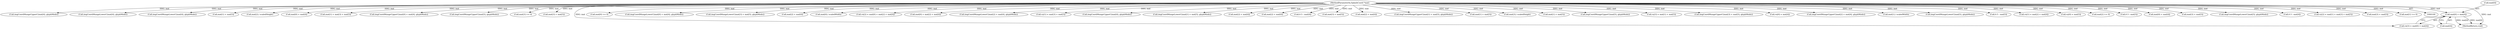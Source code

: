digraph "0_poppler_a9b8ab4657dec65b8b86c225d12c533ad7e984e2@array" {
"1000210" [label="(Call,mat[0] + mat[4])"];
"1000105" [label="(MethodParameterIn,SplashCoord *mat)"];
"1000375" [label="(Call,imgCoordMungeUpperC(mat[4], glyphMode))"];
"1000365" [label="(Call,imgCoordMungeLowerC(mat[4], glyphMode))"];
"1000459" [label="(Call,imgCoordMungeLowerC(mat[4], glyphMode))"];
"1000214" [label="(Call,mat[4])"];
"1000400" [label="(Call,mat[1] + mat[5])"];
"1001774" [label="(MethodReturn,void)"];
"1000566" [label="(Call,mat[2] / scaledHeight)"];
"1000357" [label="(Call,mat[0] + mat[4])"];
"1000195" [label="(Call,mat[1] + mat[3] + mat[5])"];
"1000356" [label="(Call,imgCoordMungeUpperC(mat[0] + mat[4], glyphMode))"];
"1000512" [label="(Call,imgCoordMungeUpperC(mat[5], glyphMode))"];
"1000105" [label="(MethodParameterIn,SplashCoord *mat)"];
"1000484" [label="(Call,mat[3] >= 0)"];
"1000211" [label="(Call,mat[0])"];
"1000199" [label="(Call,mat[3] + mat[5])"];
"1000347" [label="(Call,mat[0] >= 0)"];
"1000380" [label="(Call,imgCoordMungeLowerC(mat[0] + mat[4], glyphMode))"];
"1000517" [label="(Call,imgCoordMungeLowerC(mat[3] + mat[5], glyphMode))"];
"1000451" [label="(Call,mat[2] + mat[4])"];
"1000552" [label="(Call,mat[0] / scaledWidth)"];
"1000176" [label="(Call,vx[2] = mat[0] + mat[2] + mat[4])"];
"1000180" [label="(Call,mat[0] + mat[2] + mat[4])"];
"1000474" [label="(Call,imgCoordMungeLowerC(mat[2] + mat[4], glyphMode))"];
"1000165" [label="(Call,vy[1] = mat[3] + mat[5])"];
"1000210" [label="(Call,mat[0] + mat[4])"];
"1000469" [label="(Call,imgCoordMungeUpperC(mat[4], glyphMode))"];
"1000423" [label="(Call,imgCoordMungeLowerC(mat[1] + mat[5], glyphMode))"];
"1000184" [label="(Call,mat[2] + mat[4])"];
"1000475" [label="(Call,mat[2] + mat[4])"];
"1001682" [label="(Call,0.5 - mat[4])"];
"1000494" [label="(Call,mat[3] + mat[5])"];
"1000158" [label="(Call,mat[2] + mat[4])"];
"1000399" [label="(Call,imgCoordMungeUpperC(mat[1] + mat[5], glyphMode))"];
"1000424" [label="(Call,mat[1] + mat[5])"];
"1000573" [label="(Call,mat[3] / scaledHeight)"];
"1000221" [label="(Call,mat[1] + mat[5])"];
"1000418" [label="(Call,imgCoordMungeUpperC(mat[5], glyphMode))"];
"1000217" [label="(Call,vy[3] = mat[1] + mat[5])"];
"1000493" [label="(Call,imgCoordMungeUpperC(mat[3] + mat[5], glyphMode))"];
"1000140" [label="(Call,vx[0] = mat[4])"];
"1000450" [label="(Call,imgCoordMungeUpperC(mat[2] + mat[4], glyphMode))"];
"1000559" [label="(Call,mat[1] / scaledWidth)"];
"1000408" [label="(Call,imgCoordMungeLowerC(mat[5], glyphMode))"];
"1001693" [label="(Call,0.5 - mat[5])"];
"1000154" [label="(Call,vx[1] = mat[2] + mat[4])"];
"1000147" [label="(Call,vy[0] = mat[5])"];
"1000441" [label="(Call,mat[2] >= 0)"];
"1001667" [label="(Call,0.5 - mat[5])"];
"1000206" [label="(Call,vx[3] = mat[0] + mat[4])"];
"1000381" [label="(Call,mat[0] + mat[4])"];
"1000169" [label="(Call,mat[3] + mat[5])"];
"1000502" [label="(Call,imgCoordMungeLowerC(mat[5], glyphMode))"];
"1001656" [label="(Call,0.5 - mat[4])"];
"1000191" [label="(Call,vy[2] = mat[1] + mat[3] + mat[5])"];
"1000518" [label="(Call,mat[3] + mat[5])"];
"1000390" [label="(Call,mat[1] >= 0)"];
"1000210" -> "1000206"  [label="AST: "];
"1000210" -> "1000214"  [label="CFG: "];
"1000211" -> "1000210"  [label="AST: "];
"1000214" -> "1000210"  [label="AST: "];
"1000206" -> "1000210"  [label="CFG: "];
"1000210" -> "1001774"  [label="DDG: mat[4]"];
"1000210" -> "1001774"  [label="DDG: mat[0]"];
"1000105" -> "1000210"  [label="DDG: mat"];
"1000105" -> "1000100"  [label="AST: "];
"1000105" -> "1001774"  [label="DDG: mat"];
"1000105" -> "1000140"  [label="DDG: mat"];
"1000105" -> "1000147"  [label="DDG: mat"];
"1000105" -> "1000154"  [label="DDG: mat"];
"1000105" -> "1000158"  [label="DDG: mat"];
"1000105" -> "1000165"  [label="DDG: mat"];
"1000105" -> "1000169"  [label="DDG: mat"];
"1000105" -> "1000176"  [label="DDG: mat"];
"1000105" -> "1000180"  [label="DDG: mat"];
"1000105" -> "1000184"  [label="DDG: mat"];
"1000105" -> "1000191"  [label="DDG: mat"];
"1000105" -> "1000195"  [label="DDG: mat"];
"1000105" -> "1000199"  [label="DDG: mat"];
"1000105" -> "1000206"  [label="DDG: mat"];
"1000105" -> "1000217"  [label="DDG: mat"];
"1000105" -> "1000221"  [label="DDG: mat"];
"1000105" -> "1000347"  [label="DDG: mat"];
"1000105" -> "1000356"  [label="DDG: mat"];
"1000105" -> "1000357"  [label="DDG: mat"];
"1000105" -> "1000365"  [label="DDG: mat"];
"1000105" -> "1000375"  [label="DDG: mat"];
"1000105" -> "1000380"  [label="DDG: mat"];
"1000105" -> "1000381"  [label="DDG: mat"];
"1000105" -> "1000390"  [label="DDG: mat"];
"1000105" -> "1000399"  [label="DDG: mat"];
"1000105" -> "1000400"  [label="DDG: mat"];
"1000105" -> "1000408"  [label="DDG: mat"];
"1000105" -> "1000418"  [label="DDG: mat"];
"1000105" -> "1000423"  [label="DDG: mat"];
"1000105" -> "1000424"  [label="DDG: mat"];
"1000105" -> "1000441"  [label="DDG: mat"];
"1000105" -> "1000450"  [label="DDG: mat"];
"1000105" -> "1000451"  [label="DDG: mat"];
"1000105" -> "1000459"  [label="DDG: mat"];
"1000105" -> "1000469"  [label="DDG: mat"];
"1000105" -> "1000474"  [label="DDG: mat"];
"1000105" -> "1000475"  [label="DDG: mat"];
"1000105" -> "1000484"  [label="DDG: mat"];
"1000105" -> "1000493"  [label="DDG: mat"];
"1000105" -> "1000494"  [label="DDG: mat"];
"1000105" -> "1000502"  [label="DDG: mat"];
"1000105" -> "1000512"  [label="DDG: mat"];
"1000105" -> "1000517"  [label="DDG: mat"];
"1000105" -> "1000518"  [label="DDG: mat"];
"1000105" -> "1000552"  [label="DDG: mat"];
"1000105" -> "1000559"  [label="DDG: mat"];
"1000105" -> "1000566"  [label="DDG: mat"];
"1000105" -> "1000573"  [label="DDG: mat"];
"1000105" -> "1001656"  [label="DDG: mat"];
"1000105" -> "1001667"  [label="DDG: mat"];
"1000105" -> "1001682"  [label="DDG: mat"];
"1000105" -> "1001693"  [label="DDG: mat"];
}
